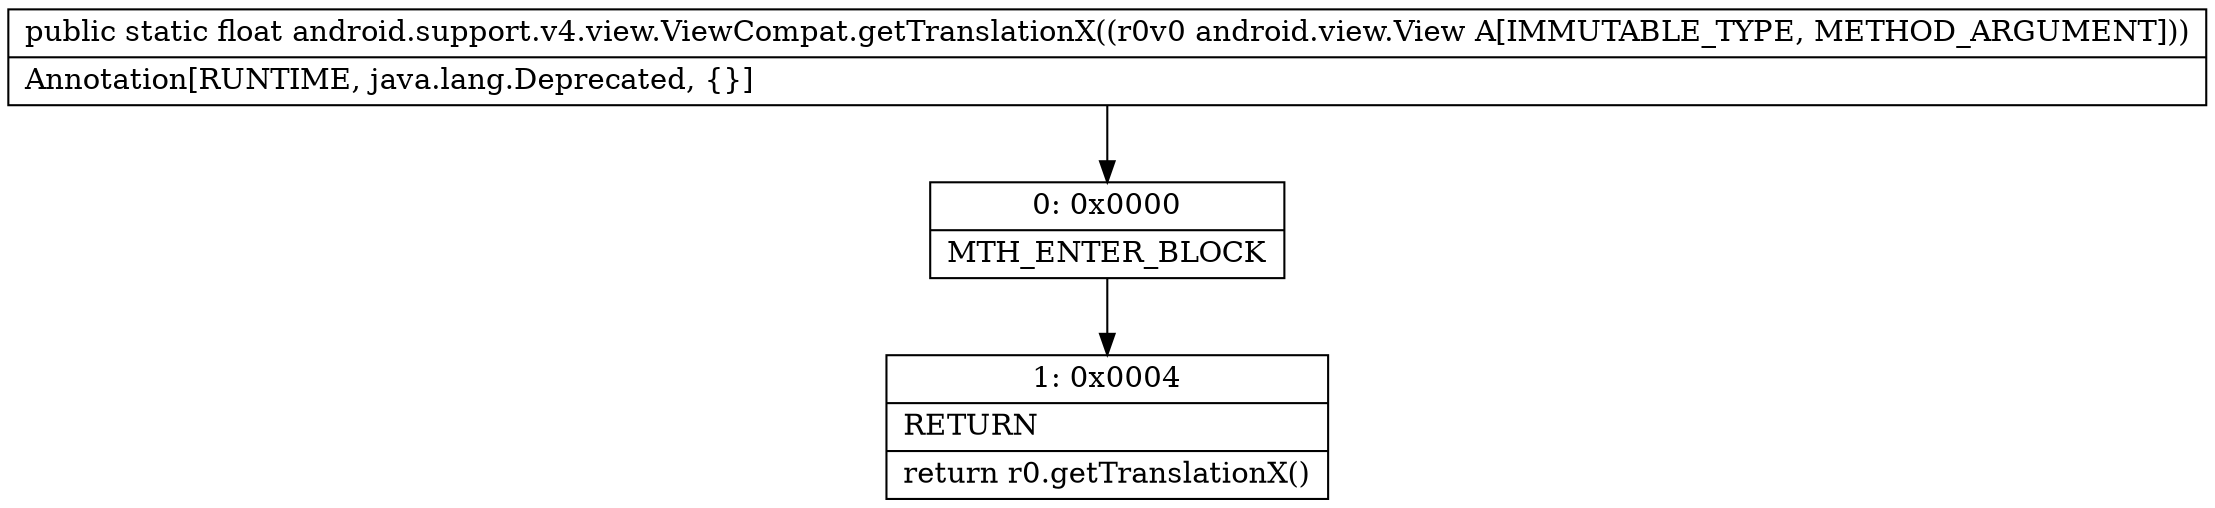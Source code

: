 digraph "CFG forandroid.support.v4.view.ViewCompat.getTranslationX(Landroid\/view\/View;)F" {
Node_0 [shape=record,label="{0\:\ 0x0000|MTH_ENTER_BLOCK\l}"];
Node_1 [shape=record,label="{1\:\ 0x0004|RETURN\l|return r0.getTranslationX()\l}"];
MethodNode[shape=record,label="{public static float android.support.v4.view.ViewCompat.getTranslationX((r0v0 android.view.View A[IMMUTABLE_TYPE, METHOD_ARGUMENT]))  | Annotation[RUNTIME, java.lang.Deprecated, \{\}]\l}"];
MethodNode -> Node_0;
Node_0 -> Node_1;
}

